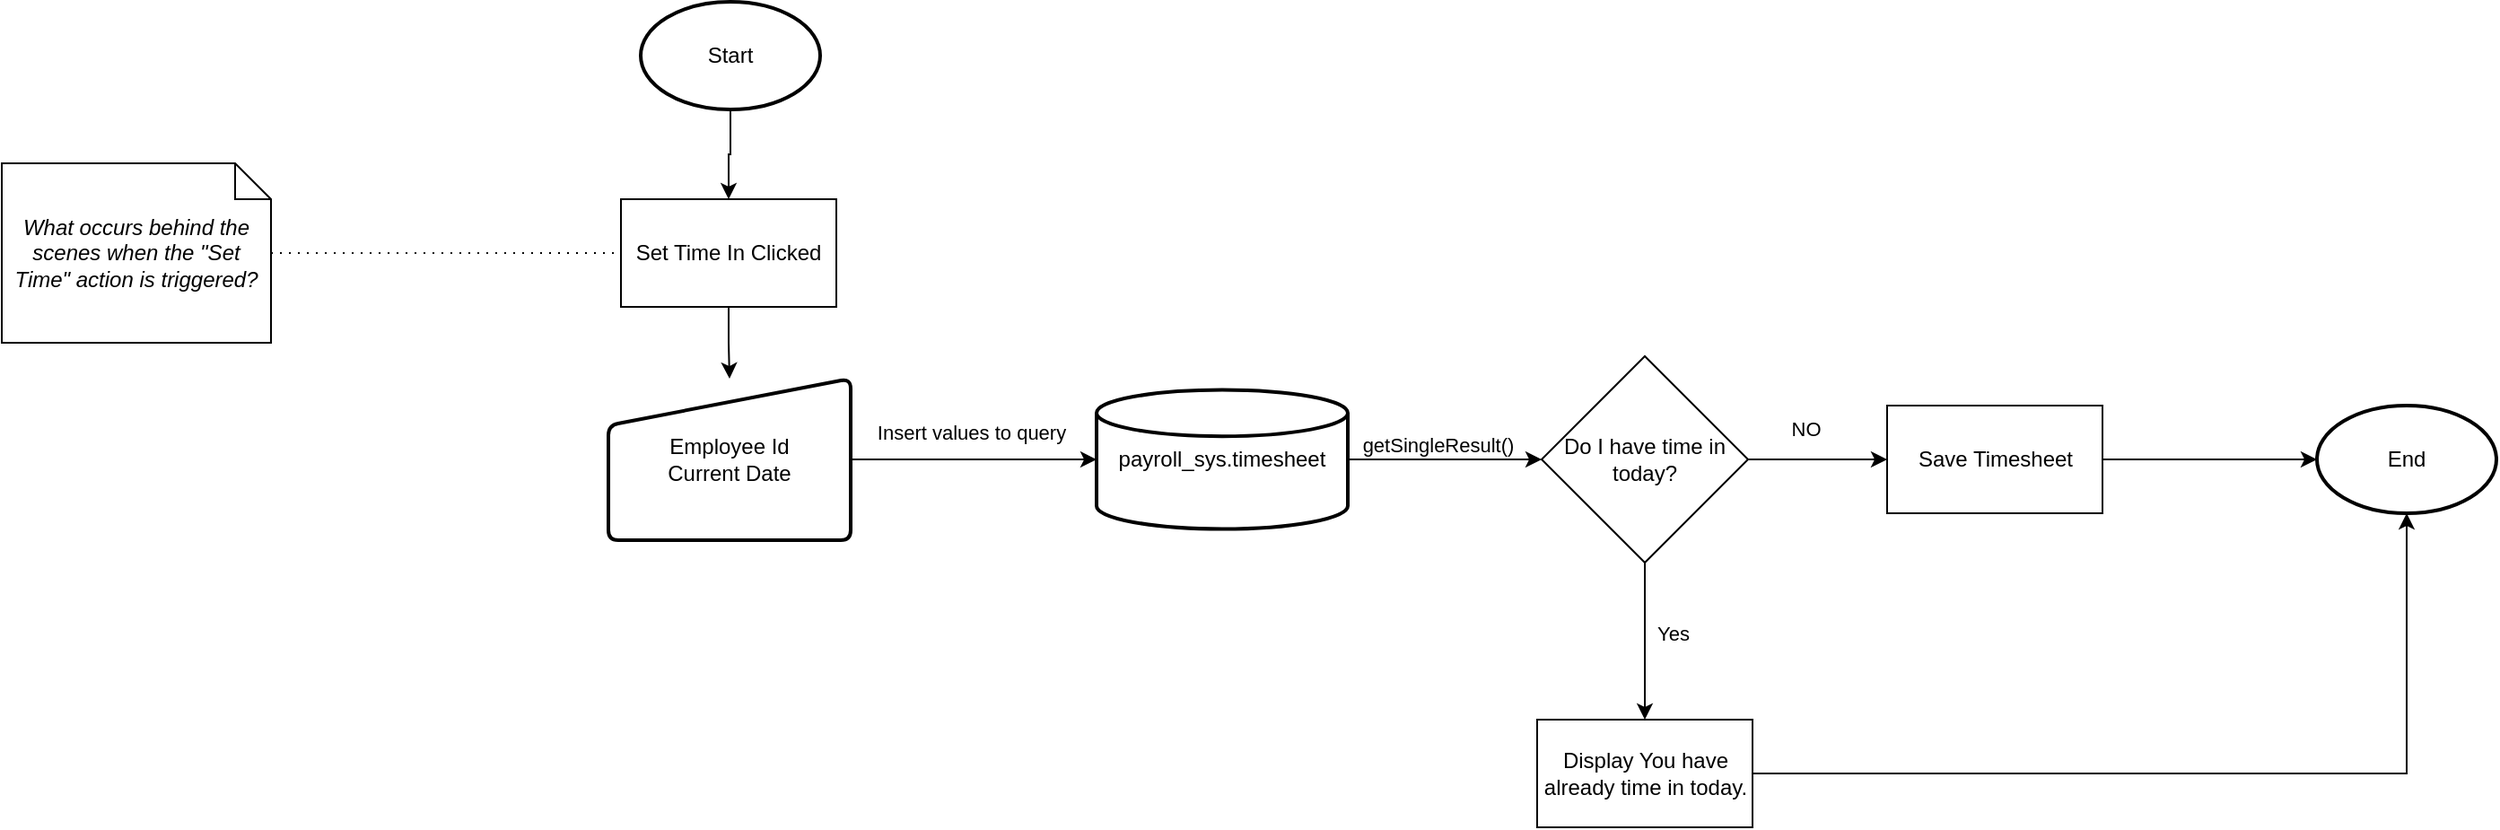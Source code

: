 <mxfile version="24.7.6" pages="2">
  <diagram name="Saving Time In Process" id="P-51vmOhXgr0RfcmmDRY">
    <mxGraphModel dx="1386" dy="1929" grid="1" gridSize="10" guides="1" tooltips="1" connect="1" arrows="1" fold="1" page="1" pageScale="1" pageWidth="850" pageHeight="1100" math="0" shadow="0">
      <root>
        <mxCell id="0" />
        <mxCell id="1" parent="0" />
        <mxCell id="BHsc6KDEoT2bgwKyZ10p-13" style="edgeStyle=orthogonalEdgeStyle;rounded=0;orthogonalLoop=1;jettySize=auto;html=1;" edge="1" parent="1" source="BHsc6KDEoT2bgwKyZ10p-1" target="BHsc6KDEoT2bgwKyZ10p-12">
          <mxGeometry relative="1" as="geometry" />
        </mxCell>
        <mxCell id="BHsc6KDEoT2bgwKyZ10p-1" value="Set Time In Clicked" style="rounded=0;whiteSpace=wrap;html=1;" vertex="1" parent="1">
          <mxGeometry x="365" y="100" width="120" height="60" as="geometry" />
        </mxCell>
        <mxCell id="BHsc6KDEoT2bgwKyZ10p-3" style="edgeStyle=orthogonalEdgeStyle;rounded=0;orthogonalLoop=1;jettySize=auto;html=1;dashed=1;dashPattern=1 4;endArrow=none;endFill=0;" edge="1" parent="1" source="BHsc6KDEoT2bgwKyZ10p-2" target="BHsc6KDEoT2bgwKyZ10p-1">
          <mxGeometry relative="1" as="geometry" />
        </mxCell>
        <mxCell id="BHsc6KDEoT2bgwKyZ10p-2" value="&lt;div&gt;&lt;i&gt;What occurs behind the scenes when the &quot;Set Time&quot; action is triggered?&lt;/i&gt;&lt;/div&gt;" style="shape=note;size=20;whiteSpace=wrap;html=1;align=center;" vertex="1" parent="1">
          <mxGeometry x="20" y="80" width="150" height="100" as="geometry" />
        </mxCell>
        <mxCell id="BHsc6KDEoT2bgwKyZ10p-7" value="" style="edgeStyle=orthogonalEdgeStyle;rounded=0;orthogonalLoop=1;jettySize=auto;html=1;" edge="1" parent="1" source="BHsc6KDEoT2bgwKyZ10p-4" target="BHsc6KDEoT2bgwKyZ10p-6">
          <mxGeometry relative="1" as="geometry" />
        </mxCell>
        <mxCell id="BHsc6KDEoT2bgwKyZ10p-8" value="NO" style="edgeLabel;html=1;align=center;verticalAlign=middle;resizable=0;points=[];" vertex="1" connectable="0" parent="BHsc6KDEoT2bgwKyZ10p-7">
          <mxGeometry x="-0.186" y="1" relative="1" as="geometry">
            <mxPoint y="-16" as="offset" />
          </mxGeometry>
        </mxCell>
        <mxCell id="BHsc6KDEoT2bgwKyZ10p-18" value="" style="edgeStyle=orthogonalEdgeStyle;rounded=0;orthogonalLoop=1;jettySize=auto;html=1;" edge="1" parent="1" source="BHsc6KDEoT2bgwKyZ10p-4" target="BHsc6KDEoT2bgwKyZ10p-17">
          <mxGeometry relative="1" as="geometry" />
        </mxCell>
        <mxCell id="BHsc6KDEoT2bgwKyZ10p-19" value="Yes" style="edgeLabel;html=1;align=center;verticalAlign=middle;resizable=0;points=[];" vertex="1" connectable="0" parent="BHsc6KDEoT2bgwKyZ10p-18">
          <mxGeometry x="-0.094" y="-1" relative="1" as="geometry">
            <mxPoint x="16" as="offset" />
          </mxGeometry>
        </mxCell>
        <mxCell id="BHsc6KDEoT2bgwKyZ10p-4" value="Do I have time in today?" style="rhombus;whiteSpace=wrap;html=1;rounded=0;" vertex="1" parent="1">
          <mxGeometry x="878" y="187.5" width="115" height="115" as="geometry" />
        </mxCell>
        <mxCell id="ig0EuFpzEXiiVG8vgF_w-4" style="edgeStyle=orthogonalEdgeStyle;rounded=0;orthogonalLoop=1;jettySize=auto;html=1;" edge="1" parent="1" source="BHsc6KDEoT2bgwKyZ10p-6" target="ig0EuFpzEXiiVG8vgF_w-3">
          <mxGeometry relative="1" as="geometry" />
        </mxCell>
        <mxCell id="BHsc6KDEoT2bgwKyZ10p-6" value="Save Timesheet" style="whiteSpace=wrap;html=1;rounded=0;" vertex="1" parent="1">
          <mxGeometry x="1070.5" y="215" width="120" height="60" as="geometry" />
        </mxCell>
        <mxCell id="BHsc6KDEoT2bgwKyZ10p-10" style="edgeStyle=orthogonalEdgeStyle;rounded=0;orthogonalLoop=1;jettySize=auto;html=1;" edge="1" parent="1" source="BHsc6KDEoT2bgwKyZ10p-9" target="BHsc6KDEoT2bgwKyZ10p-4">
          <mxGeometry relative="1" as="geometry" />
        </mxCell>
        <mxCell id="BHsc6KDEoT2bgwKyZ10p-11" value="getSingleResult()" style="edgeLabel;html=1;align=center;verticalAlign=middle;resizable=0;points=[];" vertex="1" connectable="0" parent="BHsc6KDEoT2bgwKyZ10p-10">
          <mxGeometry x="-0.241" relative="1" as="geometry">
            <mxPoint x="9" y="-8" as="offset" />
          </mxGeometry>
        </mxCell>
        <mxCell id="BHsc6KDEoT2bgwKyZ10p-9" value="payroll_sys.timesheet" style="strokeWidth=2;html=1;shape=mxgraph.flowchart.database;whiteSpace=wrap;" vertex="1" parent="1">
          <mxGeometry x="630" y="206.25" width="140" height="77.5" as="geometry" />
        </mxCell>
        <mxCell id="BHsc6KDEoT2bgwKyZ10p-14" style="edgeStyle=orthogonalEdgeStyle;rounded=0;orthogonalLoop=1;jettySize=auto;html=1;" edge="1" parent="1" source="BHsc6KDEoT2bgwKyZ10p-12" target="BHsc6KDEoT2bgwKyZ10p-9">
          <mxGeometry relative="1" as="geometry" />
        </mxCell>
        <mxCell id="BHsc6KDEoT2bgwKyZ10p-16" value="Insert values to query" style="edgeLabel;html=1;align=center;verticalAlign=middle;resizable=0;points=[];" vertex="1" connectable="0" parent="BHsc6KDEoT2bgwKyZ10p-14">
          <mxGeometry x="-0.308" relative="1" as="geometry">
            <mxPoint x="19" y="-15" as="offset" />
          </mxGeometry>
        </mxCell>
        <mxCell id="BHsc6KDEoT2bgwKyZ10p-12" value="Employee Id&lt;div&gt;Current Date&lt;/div&gt;" style="html=1;strokeWidth=2;shape=manualInput;whiteSpace=wrap;rounded=1;size=26;arcSize=11;" vertex="1" parent="1">
          <mxGeometry x="358" y="200" width="135" height="90" as="geometry" />
        </mxCell>
        <mxCell id="ig0EuFpzEXiiVG8vgF_w-5" style="edgeStyle=orthogonalEdgeStyle;rounded=0;orthogonalLoop=1;jettySize=auto;html=1;" edge="1" parent="1" source="BHsc6KDEoT2bgwKyZ10p-17" target="ig0EuFpzEXiiVG8vgF_w-3">
          <mxGeometry relative="1" as="geometry" />
        </mxCell>
        <mxCell id="BHsc6KDEoT2bgwKyZ10p-17" value="Display You have already time in today." style="whiteSpace=wrap;html=1;rounded=0;" vertex="1" parent="1">
          <mxGeometry x="875.5" y="390" width="120" height="60" as="geometry" />
        </mxCell>
        <mxCell id="ig0EuFpzEXiiVG8vgF_w-2" style="edgeStyle=orthogonalEdgeStyle;rounded=0;orthogonalLoop=1;jettySize=auto;html=1;" edge="1" parent="1" source="ig0EuFpzEXiiVG8vgF_w-1" target="BHsc6KDEoT2bgwKyZ10p-1">
          <mxGeometry relative="1" as="geometry" />
        </mxCell>
        <mxCell id="ig0EuFpzEXiiVG8vgF_w-1" value="Start" style="strokeWidth=2;html=1;shape=mxgraph.flowchart.start_1;whiteSpace=wrap;" vertex="1" parent="1">
          <mxGeometry x="376" y="-10" width="100" height="60" as="geometry" />
        </mxCell>
        <mxCell id="ig0EuFpzEXiiVG8vgF_w-3" value="End" style="strokeWidth=2;html=1;shape=mxgraph.flowchart.start_1;whiteSpace=wrap;" vertex="1" parent="1">
          <mxGeometry x="1310" y="215" width="100" height="60" as="geometry" />
        </mxCell>
      </root>
    </mxGraphModel>
  </diagram>
  <diagram id="ixkCzibum8w1MNESiIyI" name="Saving Time Out">
    <mxGraphModel dx="660" dy="395" grid="1" gridSize="10" guides="1" tooltips="1" connect="1" arrows="1" fold="1" page="1" pageScale="1" pageWidth="850" pageHeight="1100" math="0" shadow="0">
      <root>
        <mxCell id="0" />
        <mxCell id="1" parent="0" />
        <mxCell id="6oljrVZlJ5XKs1E_ABRp-1" style="edgeStyle=orthogonalEdgeStyle;rounded=0;orthogonalLoop=1;jettySize=auto;html=1;" edge="1" parent="1" source="6oljrVZlJ5XKs1E_ABRp-2" target="6oljrVZlJ5XKs1E_ABRp-16">
          <mxGeometry relative="1" as="geometry" />
        </mxCell>
        <mxCell id="6oljrVZlJ5XKs1E_ABRp-2" value="Set Time Out Clicked" style="rounded=0;whiteSpace=wrap;html=1;" vertex="1" parent="1">
          <mxGeometry x="365" y="100" width="120" height="60" as="geometry" />
        </mxCell>
        <mxCell id="6oljrVZlJ5XKs1E_ABRp-3" style="edgeStyle=orthogonalEdgeStyle;rounded=0;orthogonalLoop=1;jettySize=auto;html=1;dashed=1;dashPattern=1 4;endArrow=none;endFill=0;" edge="1" parent="1" source="6oljrVZlJ5XKs1E_ABRp-4" target="6oljrVZlJ5XKs1E_ABRp-2">
          <mxGeometry relative="1" as="geometry" />
        </mxCell>
        <mxCell id="6oljrVZlJ5XKs1E_ABRp-4" value="&lt;div&gt;&lt;i&gt;What occurs behind the scenes when the &quot;Set Time Out&quot; action is triggered?&lt;/i&gt;&lt;/div&gt;" style="shape=note;size=20;whiteSpace=wrap;html=1;align=center;" vertex="1" parent="1">
          <mxGeometry x="20" y="80" width="150" height="100" as="geometry" />
        </mxCell>
        <mxCell id="6oljrVZlJ5XKs1E_ABRp-5" value="" style="edgeStyle=orthogonalEdgeStyle;rounded=0;orthogonalLoop=1;jettySize=auto;html=1;" edge="1" parent="1" source="6oljrVZlJ5XKs1E_ABRp-9" target="6oljrVZlJ5XKs1E_ABRp-10">
          <mxGeometry relative="1" as="geometry" />
        </mxCell>
        <mxCell id="6oljrVZlJ5XKs1E_ABRp-6" value="NO" style="edgeLabel;html=1;align=center;verticalAlign=middle;resizable=0;points=[];" vertex="1" connectable="0" parent="6oljrVZlJ5XKs1E_ABRp-5">
          <mxGeometry x="-0.186" y="1" relative="1" as="geometry">
            <mxPoint y="-16" as="offset" />
          </mxGeometry>
        </mxCell>
        <mxCell id="6oljrVZlJ5XKs1E_ABRp-7" value="" style="edgeStyle=orthogonalEdgeStyle;rounded=0;orthogonalLoop=1;jettySize=auto;html=1;" edge="1" parent="1" source="6oljrVZlJ5XKs1E_ABRp-9" target="6oljrVZlJ5XKs1E_ABRp-17">
          <mxGeometry relative="1" as="geometry" />
        </mxCell>
        <mxCell id="6oljrVZlJ5XKs1E_ABRp-8" value="Yes" style="edgeLabel;html=1;align=center;verticalAlign=middle;resizable=0;points=[];" vertex="1" connectable="0" parent="6oljrVZlJ5XKs1E_ABRp-7">
          <mxGeometry x="-0.094" y="-1" relative="1" as="geometry">
            <mxPoint x="16" as="offset" />
          </mxGeometry>
        </mxCell>
        <mxCell id="6oljrVZlJ5XKs1E_ABRp-9" value="Do I have time in today?" style="rhombus;whiteSpace=wrap;html=1;rounded=0;" vertex="1" parent="1">
          <mxGeometry x="878" y="187.5" width="115" height="115" as="geometry" />
        </mxCell>
        <mxCell id="6oljrVZlJ5XKs1E_ABRp-10" value="Save Timesheet" style="whiteSpace=wrap;html=1;rounded=0;" vertex="1" parent="1">
          <mxGeometry x="1070.5" y="215" width="120" height="60" as="geometry" />
        </mxCell>
        <mxCell id="6oljrVZlJ5XKs1E_ABRp-11" style="edgeStyle=orthogonalEdgeStyle;rounded=0;orthogonalLoop=1;jettySize=auto;html=1;" edge="1" parent="1" source="6oljrVZlJ5XKs1E_ABRp-13" target="6oljrVZlJ5XKs1E_ABRp-9">
          <mxGeometry relative="1" as="geometry" />
        </mxCell>
        <mxCell id="6oljrVZlJ5XKs1E_ABRp-12" value="getSingleResult()" style="edgeLabel;html=1;align=center;verticalAlign=middle;resizable=0;points=[];" vertex="1" connectable="0" parent="6oljrVZlJ5XKs1E_ABRp-11">
          <mxGeometry x="-0.241" relative="1" as="geometry">
            <mxPoint x="9" y="-8" as="offset" />
          </mxGeometry>
        </mxCell>
        <mxCell id="6oljrVZlJ5XKs1E_ABRp-13" value="payroll_sys.timesheet" style="strokeWidth=2;html=1;shape=mxgraph.flowchart.database;whiteSpace=wrap;" vertex="1" parent="1">
          <mxGeometry x="630" y="206.25" width="140" height="77.5" as="geometry" />
        </mxCell>
        <mxCell id="6oljrVZlJ5XKs1E_ABRp-14" style="edgeStyle=orthogonalEdgeStyle;rounded=0;orthogonalLoop=1;jettySize=auto;html=1;" edge="1" parent="1" source="6oljrVZlJ5XKs1E_ABRp-16" target="6oljrVZlJ5XKs1E_ABRp-13">
          <mxGeometry relative="1" as="geometry" />
        </mxCell>
        <mxCell id="6oljrVZlJ5XKs1E_ABRp-15" value="Insert values to query" style="edgeLabel;html=1;align=center;verticalAlign=middle;resizable=0;points=[];" vertex="1" connectable="0" parent="6oljrVZlJ5XKs1E_ABRp-14">
          <mxGeometry x="-0.308" relative="1" as="geometry">
            <mxPoint x="19" y="-15" as="offset" />
          </mxGeometry>
        </mxCell>
        <mxCell id="6oljrVZlJ5XKs1E_ABRp-16" value="Employee Id&lt;div&gt;Current Date&lt;/div&gt;" style="html=1;strokeWidth=2;shape=manualInput;whiteSpace=wrap;rounded=1;size=26;arcSize=11;" vertex="1" parent="1">
          <mxGeometry x="358" y="200" width="135" height="90" as="geometry" />
        </mxCell>
        <mxCell id="6oljrVZlJ5XKs1E_ABRp-17" value="Display You have already time in today." style="whiteSpace=wrap;html=1;rounded=0;" vertex="1" parent="1">
          <mxGeometry x="875.5" y="390" width="120" height="60" as="geometry" />
        </mxCell>
      </root>
    </mxGraphModel>
  </diagram>
</mxfile>
